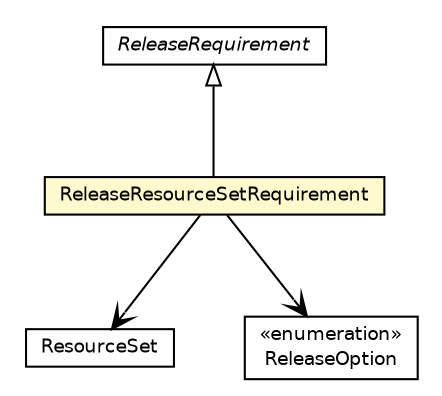 #!/usr/local/bin/dot
#
# Class diagram 
# Generated by UMLGraph version 5.4 (http://www.umlgraph.org/)
#

digraph G {
	edge [fontname="Helvetica",fontsize=10,labelfontname="Helvetica",labelfontsize=10];
	node [fontname="Helvetica",fontsize=10,shape=plaintext];
	nodesep=0.25;
	ranksep=0.5;
	// jsl.modeling.elements.resource.ResourceSet
	c157857 [label=<<table title="jsl.modeling.elements.resource.ResourceSet" border="0" cellborder="1" cellspacing="0" cellpadding="2" port="p" href="./ResourceSet.html">
		<tr><td><table border="0" cellspacing="0" cellpadding="1">
<tr><td align="center" balign="center"> ResourceSet </td></tr>
		</table></td></tr>
		</table>>, URL="./ResourceSet.html", fontname="Helvetica", fontcolor="black", fontsize=9.0];
	// jsl.modeling.elements.resource.ReleaseResourceSetRequirement
	c157870 [label=<<table title="jsl.modeling.elements.resource.ReleaseResourceSetRequirement" border="0" cellborder="1" cellspacing="0" cellpadding="2" port="p" bgcolor="lemonChiffon" href="./ReleaseResourceSetRequirement.html">
		<tr><td><table border="0" cellspacing="0" cellpadding="1">
<tr><td align="center" balign="center"> ReleaseResourceSetRequirement </td></tr>
		</table></td></tr>
		</table>>, URL="./ReleaseResourceSetRequirement.html", fontname="Helvetica", fontcolor="black", fontsize=9.0];
	// jsl.modeling.elements.resource.ReleaseResourceSetRequirement.ReleaseOption
	c157871 [label=<<table title="jsl.modeling.elements.resource.ReleaseResourceSetRequirement.ReleaseOption" border="0" cellborder="1" cellspacing="0" cellpadding="2" port="p" href="./ReleaseResourceSetRequirement.ReleaseOption.html">
		<tr><td><table border="0" cellspacing="0" cellpadding="1">
<tr><td align="center" balign="center"> &#171;enumeration&#187; </td></tr>
<tr><td align="center" balign="center"> ReleaseOption </td></tr>
		</table></td></tr>
		</table>>, URL="./ReleaseResourceSetRequirement.ReleaseOption.html", fontname="Helvetica", fontcolor="black", fontsize=9.0];
	// jsl.modeling.elements.resource.ReleaseRequirement
	c157875 [label=<<table title="jsl.modeling.elements.resource.ReleaseRequirement" border="0" cellborder="1" cellspacing="0" cellpadding="2" port="p" href="./ReleaseRequirement.html">
		<tr><td><table border="0" cellspacing="0" cellpadding="1">
<tr><td align="center" balign="center"><font face="Helvetica-Oblique"> ReleaseRequirement </font></td></tr>
		</table></td></tr>
		</table>>, URL="./ReleaseRequirement.html", fontname="Helvetica", fontcolor="black", fontsize=9.0];
	//jsl.modeling.elements.resource.ReleaseResourceSetRequirement extends jsl.modeling.elements.resource.ReleaseRequirement
	c157875:p -> c157870:p [dir=back,arrowtail=empty];
	// jsl.modeling.elements.resource.ReleaseResourceSetRequirement NAVASSOC jsl.modeling.elements.resource.ReleaseResourceSetRequirement.ReleaseOption
	c157870:p -> c157871:p [taillabel="", label="", headlabel="", fontname="Helvetica", fontcolor="black", fontsize=10.0, color="black", arrowhead=open];
	// jsl.modeling.elements.resource.ReleaseResourceSetRequirement NAVASSOC jsl.modeling.elements.resource.ResourceSet
	c157870:p -> c157857:p [taillabel="", label="", headlabel="", fontname="Helvetica", fontcolor="black", fontsize=10.0, color="black", arrowhead=open];
}

